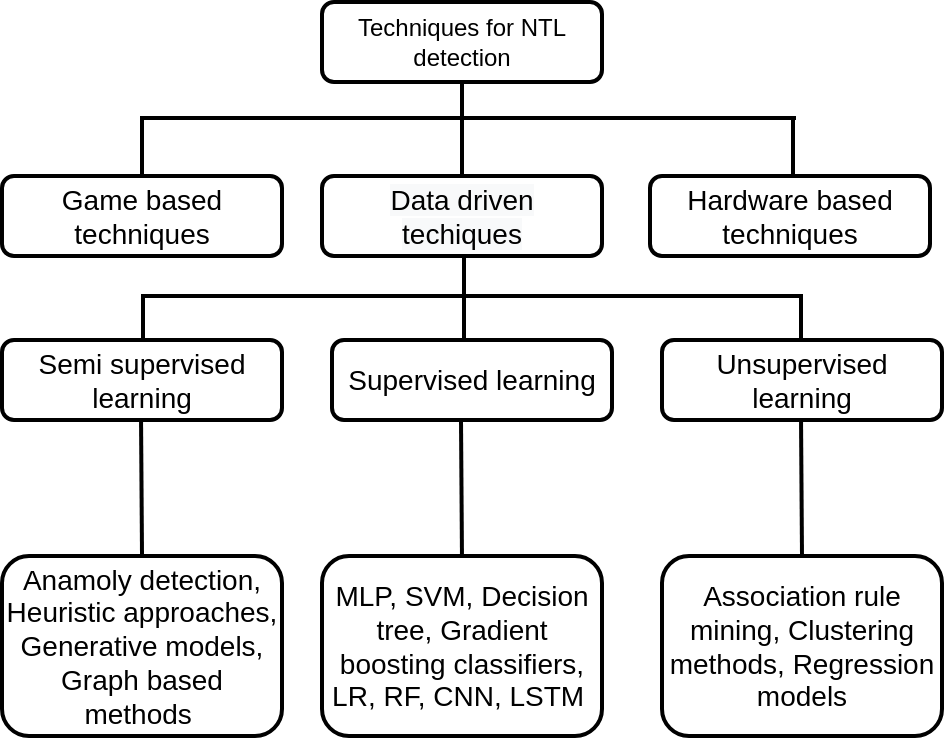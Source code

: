 <mxfile version="14.6.0" type="github">
  <diagram id="Lri1xin3HY_Xt2PqyF3Q" name="Page-1">
    <mxGraphModel dx="869" dy="482" grid="1" gridSize="10" guides="1" tooltips="1" connect="1" arrows="1" fold="1" page="1" pageScale="1" pageWidth="850" pageHeight="1100" math="0" shadow="0">
      <root>
        <mxCell id="0" />
        <mxCell id="1" parent="0" />
        <mxCell id="qvna9PilYNCjH9C9Au6z-22" value="" style="group" vertex="1" connectable="0" parent="1">
          <mxGeometry x="2" y="3" width="470" height="367" as="geometry" />
        </mxCell>
        <mxCell id="qvna9PilYNCjH9C9Au6z-21" value="" style="endArrow=none;html=1;strokeWidth=2;" edge="1" parent="qvna9PilYNCjH9C9Au6z-22">
          <mxGeometry width="50" height="50" relative="1" as="geometry">
            <mxPoint x="400" y="277" as="sourcePoint" />
            <mxPoint x="399.5" y="207" as="targetPoint" />
          </mxGeometry>
        </mxCell>
        <mxCell id="qvna9PilYNCjH9C9Au6z-20" value="" style="endArrow=none;html=1;strokeWidth=2;" edge="1" parent="qvna9PilYNCjH9C9Au6z-22">
          <mxGeometry width="50" height="50" relative="1" as="geometry">
            <mxPoint x="230" y="279" as="sourcePoint" />
            <mxPoint x="229.5" y="209" as="targetPoint" />
          </mxGeometry>
        </mxCell>
        <mxCell id="qvna9PilYNCjH9C9Au6z-15" value="" style="endArrow=none;html=1;strokeWidth=2;" edge="1" parent="qvna9PilYNCjH9C9Au6z-22">
          <mxGeometry width="50" height="50" relative="1" as="geometry">
            <mxPoint x="399.5" y="176" as="sourcePoint" />
            <mxPoint x="399.5" y="146" as="targetPoint" />
          </mxGeometry>
        </mxCell>
        <mxCell id="qvna9PilYNCjH9C9Au6z-1" value="Techniques for NTL detection" style="rounded=1;whiteSpace=wrap;html=1;strokeWidth=2;" vertex="1" parent="qvna9PilYNCjH9C9Au6z-22">
          <mxGeometry x="160" width="140" height="40" as="geometry" />
        </mxCell>
        <mxCell id="qvna9PilYNCjH9C9Au6z-2" value="&lt;font style=&quot;font-size: 14px&quot;&gt;Hardware based techniques&lt;/font&gt;" style="rounded=1;whiteSpace=wrap;html=1;strokeWidth=2;" vertex="1" parent="qvna9PilYNCjH9C9Au6z-22">
          <mxGeometry x="324" y="87" width="140" height="40" as="geometry" />
        </mxCell>
        <mxCell id="qvna9PilYNCjH9C9Au6z-3" value="&#xa;&#xa;&lt;span style=&quot;color: rgb(0, 0, 0); font-family: helvetica; font-size: 14px; font-style: normal; font-weight: 400; letter-spacing: normal; text-align: center; text-indent: 0px; text-transform: none; word-spacing: 0px; background-color: rgb(248, 249, 250); display: inline; float: none;&quot;&gt;Data driven&lt;/span&gt;&lt;br style=&quot;color: rgb(0, 0, 0); font-family: helvetica; font-size: 14px; font-style: normal; font-weight: 400; letter-spacing: normal; text-align: center; text-indent: 0px; text-transform: none; word-spacing: 0px; background-color: rgb(248, 249, 250);&quot;&gt;&lt;span style=&quot;color: rgb(0, 0, 0); font-family: helvetica; font-size: 14px; font-style: normal; font-weight: 400; letter-spacing: normal; text-align: center; text-indent: 0px; text-transform: none; word-spacing: 0px; background-color: rgb(248, 249, 250); display: inline; float: none;&quot;&gt;techiques&lt;/span&gt;&#xa;&#xa;" style="rounded=1;whiteSpace=wrap;html=1;strokeWidth=2;" vertex="1" parent="qvna9PilYNCjH9C9Au6z-22">
          <mxGeometry x="160" y="87" width="140" height="40" as="geometry" />
        </mxCell>
        <mxCell id="qvna9PilYNCjH9C9Au6z-4" value="&lt;span style=&quot;font-size: 14px&quot;&gt;Game based techniques&lt;/span&gt;" style="rounded=1;whiteSpace=wrap;html=1;strokeWidth=2;" vertex="1" parent="qvna9PilYNCjH9C9Au6z-22">
          <mxGeometry y="87" width="140" height="40" as="geometry" />
        </mxCell>
        <mxCell id="qvna9PilYNCjH9C9Au6z-5" value="" style="endArrow=none;html=1;entryX=0.5;entryY=1;entryDx=0;entryDy=0;exitX=0.5;exitY=0;exitDx=0;exitDy=0;strokeWidth=2;" edge="1" parent="qvna9PilYNCjH9C9Au6z-22" source="qvna9PilYNCjH9C9Au6z-3" target="qvna9PilYNCjH9C9Au6z-1">
          <mxGeometry width="50" height="50" relative="1" as="geometry">
            <mxPoint x="210" y="97" as="sourcePoint" />
            <mxPoint x="260" y="47" as="targetPoint" />
          </mxGeometry>
        </mxCell>
        <mxCell id="qvna9PilYNCjH9C9Au6z-6" value="" style="endArrow=none;html=1;strokeWidth=2;" edge="1" parent="qvna9PilYNCjH9C9Au6z-22">
          <mxGeometry width="50" height="50" relative="1" as="geometry">
            <mxPoint x="69" y="58" as="sourcePoint" />
            <mxPoint x="397" y="58" as="targetPoint" />
          </mxGeometry>
        </mxCell>
        <mxCell id="qvna9PilYNCjH9C9Au6z-7" value="" style="endArrow=none;html=1;strokeWidth=2;" edge="1" parent="qvna9PilYNCjH9C9Au6z-22">
          <mxGeometry width="50" height="50" relative="1" as="geometry">
            <mxPoint x="70" y="87" as="sourcePoint" />
            <mxPoint x="70" y="57" as="targetPoint" />
          </mxGeometry>
        </mxCell>
        <mxCell id="qvna9PilYNCjH9C9Au6z-8" value="" style="endArrow=none;html=1;strokeWidth=2;" edge="1" parent="qvna9PilYNCjH9C9Au6z-22">
          <mxGeometry width="50" height="50" relative="1" as="geometry">
            <mxPoint x="395.5" y="87" as="sourcePoint" />
            <mxPoint x="395.5" y="57" as="targetPoint" />
          </mxGeometry>
        </mxCell>
        <mxCell id="qvna9PilYNCjH9C9Au6z-10" value="" style="endArrow=none;html=1;entryX=0.5;entryY=1;entryDx=0;entryDy=0;exitX=0.5;exitY=0;exitDx=0;exitDy=0;strokeWidth=2;" edge="1" parent="qvna9PilYNCjH9C9Au6z-22">
          <mxGeometry width="50" height="50" relative="1" as="geometry">
            <mxPoint x="231" y="174" as="sourcePoint" />
            <mxPoint x="231" y="127" as="targetPoint" />
          </mxGeometry>
        </mxCell>
        <mxCell id="qvna9PilYNCjH9C9Au6z-9" value="&lt;font style=&quot;font-size: 14px&quot;&gt;Supervised learning&lt;/font&gt;" style="rounded=1;whiteSpace=wrap;html=1;strokeWidth=2;" vertex="1" parent="qvna9PilYNCjH9C9Au6z-22">
          <mxGeometry x="165" y="169" width="140" height="40" as="geometry" />
        </mxCell>
        <mxCell id="qvna9PilYNCjH9C9Au6z-11" value="&lt;span style=&quot;font-size: 14px&quot;&gt;Unsupervised learning&lt;/span&gt;" style="rounded=1;whiteSpace=wrap;html=1;strokeWidth=2;" vertex="1" parent="qvna9PilYNCjH9C9Au6z-22">
          <mxGeometry x="330" y="169" width="140" height="40" as="geometry" />
        </mxCell>
        <mxCell id="qvna9PilYNCjH9C9Au6z-13" value="" style="endArrow=none;html=1;strokeWidth=2;" edge="1" parent="qvna9PilYNCjH9C9Au6z-22">
          <mxGeometry width="50" height="50" relative="1" as="geometry">
            <mxPoint x="71" y="147" as="sourcePoint" />
            <mxPoint x="399" y="147" as="targetPoint" />
          </mxGeometry>
        </mxCell>
        <mxCell id="qvna9PilYNCjH9C9Au6z-14" value="" style="endArrow=none;html=1;strokeWidth=2;" edge="1" parent="qvna9PilYNCjH9C9Au6z-22">
          <mxGeometry width="50" height="50" relative="1" as="geometry">
            <mxPoint x="70.5" y="176" as="sourcePoint" />
            <mxPoint x="70.5" y="146" as="targetPoint" />
          </mxGeometry>
        </mxCell>
        <mxCell id="qvna9PilYNCjH9C9Au6z-16" value="&lt;span style=&quot;font-size: 14px&quot;&gt;Anamoly detection, Heuristic approaches, Generative models, Graph based methods&amp;nbsp;&lt;/span&gt;" style="rounded=1;whiteSpace=wrap;html=1;strokeWidth=2;" vertex="1" parent="qvna9PilYNCjH9C9Au6z-22">
          <mxGeometry y="277" width="140" height="90" as="geometry" />
        </mxCell>
        <mxCell id="qvna9PilYNCjH9C9Au6z-17" value="&lt;span style=&quot;font-size: 14px&quot;&gt;MLP, SVM, Decision tree, Gradient boosting classifiers, LR, RF, CNN, LSTM&amp;nbsp;&lt;/span&gt;" style="rounded=1;whiteSpace=wrap;html=1;strokeWidth=2;" vertex="1" parent="qvna9PilYNCjH9C9Au6z-22">
          <mxGeometry x="160" y="277" width="140" height="90" as="geometry" />
        </mxCell>
        <mxCell id="qvna9PilYNCjH9C9Au6z-18" value="&lt;span style=&quot;font-size: 14px&quot;&gt;Association rule mining, Clustering methods, Regression models&lt;/span&gt;" style="rounded=1;whiteSpace=wrap;html=1;strokeWidth=2;" vertex="1" parent="qvna9PilYNCjH9C9Au6z-22">
          <mxGeometry x="330" y="277" width="140" height="90" as="geometry" />
        </mxCell>
        <mxCell id="qvna9PilYNCjH9C9Au6z-19" value="" style="endArrow=none;html=1;strokeWidth=2;" edge="1" parent="qvna9PilYNCjH9C9Au6z-22">
          <mxGeometry width="50" height="50" relative="1" as="geometry">
            <mxPoint x="70" y="276" as="sourcePoint" />
            <mxPoint x="69.5" y="206" as="targetPoint" />
          </mxGeometry>
        </mxCell>
        <mxCell id="qvna9PilYNCjH9C9Au6z-12" value="&lt;span style=&quot;font-size: 14px&quot;&gt;Semi supervised learning&lt;/span&gt;" style="rounded=1;whiteSpace=wrap;html=1;strokeWidth=2;" vertex="1" parent="qvna9PilYNCjH9C9Au6z-22">
          <mxGeometry y="169" width="140" height="40" as="geometry" />
        </mxCell>
      </root>
    </mxGraphModel>
  </diagram>
</mxfile>
